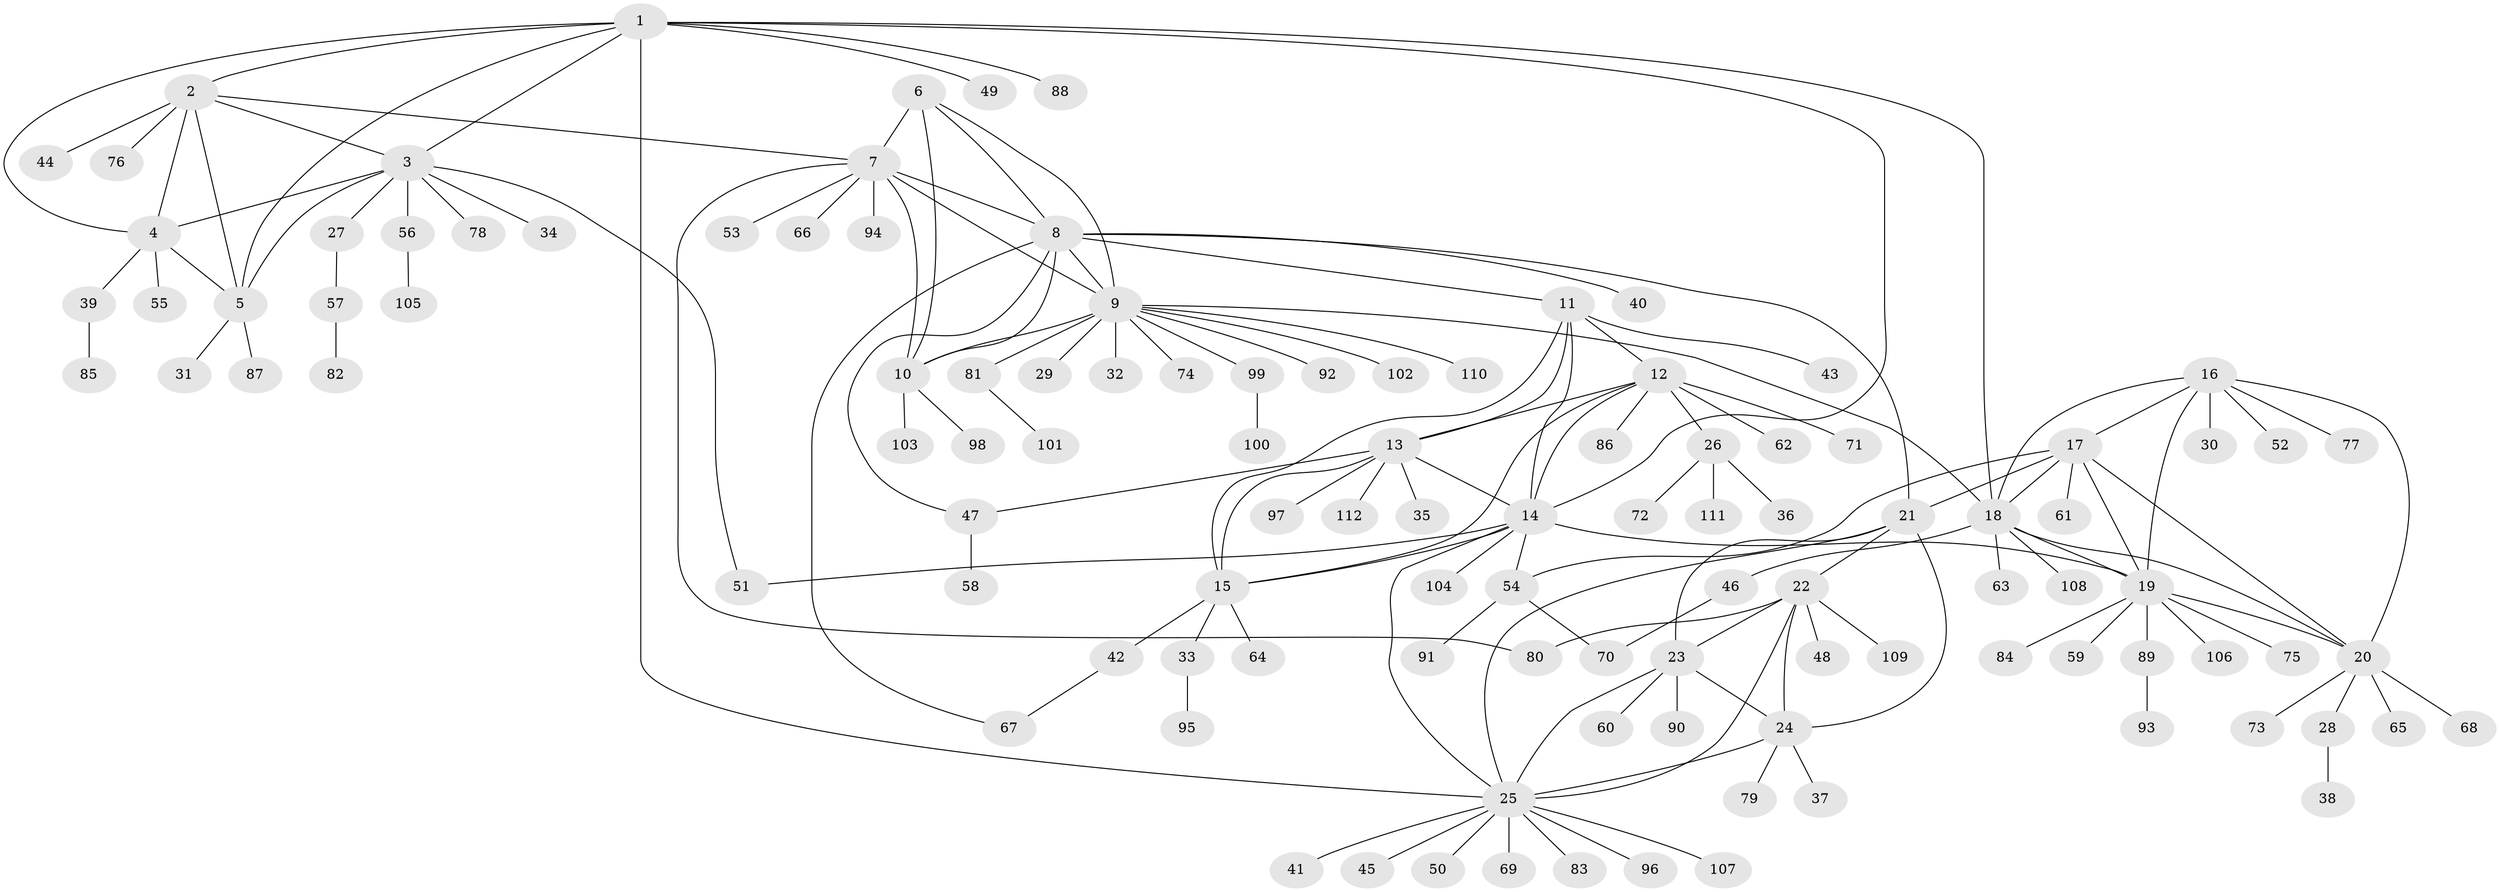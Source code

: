 // coarse degree distribution, {5: 0.14705882352941177, 4: 0.11764705882352941, 1: 0.5588235294117647, 11: 0.029411764705882353, 2: 0.029411764705882353, 3: 0.058823529411764705, 8: 0.029411764705882353, 7: 0.029411764705882353}
// Generated by graph-tools (version 1.1) at 2025/37/03/04/25 23:37:33]
// undirected, 112 vertices, 153 edges
graph export_dot {
  node [color=gray90,style=filled];
  1;
  2;
  3;
  4;
  5;
  6;
  7;
  8;
  9;
  10;
  11;
  12;
  13;
  14;
  15;
  16;
  17;
  18;
  19;
  20;
  21;
  22;
  23;
  24;
  25;
  26;
  27;
  28;
  29;
  30;
  31;
  32;
  33;
  34;
  35;
  36;
  37;
  38;
  39;
  40;
  41;
  42;
  43;
  44;
  45;
  46;
  47;
  48;
  49;
  50;
  51;
  52;
  53;
  54;
  55;
  56;
  57;
  58;
  59;
  60;
  61;
  62;
  63;
  64;
  65;
  66;
  67;
  68;
  69;
  70;
  71;
  72;
  73;
  74;
  75;
  76;
  77;
  78;
  79;
  80;
  81;
  82;
  83;
  84;
  85;
  86;
  87;
  88;
  89;
  90;
  91;
  92;
  93;
  94;
  95;
  96;
  97;
  98;
  99;
  100;
  101;
  102;
  103;
  104;
  105;
  106;
  107;
  108;
  109;
  110;
  111;
  112;
  1 -- 2;
  1 -- 3;
  1 -- 4;
  1 -- 5;
  1 -- 14;
  1 -- 18;
  1 -- 25;
  1 -- 49;
  1 -- 88;
  2 -- 3;
  2 -- 4;
  2 -- 5;
  2 -- 7;
  2 -- 44;
  2 -- 76;
  3 -- 4;
  3 -- 5;
  3 -- 27;
  3 -- 34;
  3 -- 51;
  3 -- 56;
  3 -- 78;
  4 -- 5;
  4 -- 39;
  4 -- 55;
  5 -- 31;
  5 -- 87;
  6 -- 7;
  6 -- 8;
  6 -- 9;
  6 -- 10;
  7 -- 8;
  7 -- 9;
  7 -- 10;
  7 -- 53;
  7 -- 66;
  7 -- 80;
  7 -- 94;
  8 -- 9;
  8 -- 10;
  8 -- 11;
  8 -- 21;
  8 -- 40;
  8 -- 47;
  8 -- 67;
  9 -- 10;
  9 -- 18;
  9 -- 29;
  9 -- 32;
  9 -- 74;
  9 -- 81;
  9 -- 92;
  9 -- 99;
  9 -- 102;
  9 -- 110;
  10 -- 98;
  10 -- 103;
  11 -- 12;
  11 -- 13;
  11 -- 14;
  11 -- 15;
  11 -- 43;
  12 -- 13;
  12 -- 14;
  12 -- 15;
  12 -- 26;
  12 -- 62;
  12 -- 71;
  12 -- 86;
  13 -- 14;
  13 -- 15;
  13 -- 35;
  13 -- 47;
  13 -- 97;
  13 -- 112;
  14 -- 15;
  14 -- 19;
  14 -- 25;
  14 -- 51;
  14 -- 54;
  14 -- 104;
  15 -- 33;
  15 -- 42;
  15 -- 64;
  16 -- 17;
  16 -- 18;
  16 -- 19;
  16 -- 20;
  16 -- 30;
  16 -- 52;
  16 -- 77;
  17 -- 18;
  17 -- 19;
  17 -- 20;
  17 -- 21;
  17 -- 54;
  17 -- 61;
  18 -- 19;
  18 -- 20;
  18 -- 46;
  18 -- 63;
  18 -- 108;
  19 -- 20;
  19 -- 59;
  19 -- 75;
  19 -- 84;
  19 -- 89;
  19 -- 106;
  20 -- 28;
  20 -- 65;
  20 -- 68;
  20 -- 73;
  21 -- 22;
  21 -- 23;
  21 -- 24;
  21 -- 25;
  22 -- 23;
  22 -- 24;
  22 -- 25;
  22 -- 48;
  22 -- 80;
  22 -- 109;
  23 -- 24;
  23 -- 25;
  23 -- 60;
  23 -- 90;
  24 -- 25;
  24 -- 37;
  24 -- 79;
  25 -- 41;
  25 -- 45;
  25 -- 50;
  25 -- 69;
  25 -- 83;
  25 -- 96;
  25 -- 107;
  26 -- 36;
  26 -- 72;
  26 -- 111;
  27 -- 57;
  28 -- 38;
  33 -- 95;
  39 -- 85;
  42 -- 67;
  46 -- 70;
  47 -- 58;
  54 -- 70;
  54 -- 91;
  56 -- 105;
  57 -- 82;
  81 -- 101;
  89 -- 93;
  99 -- 100;
}
